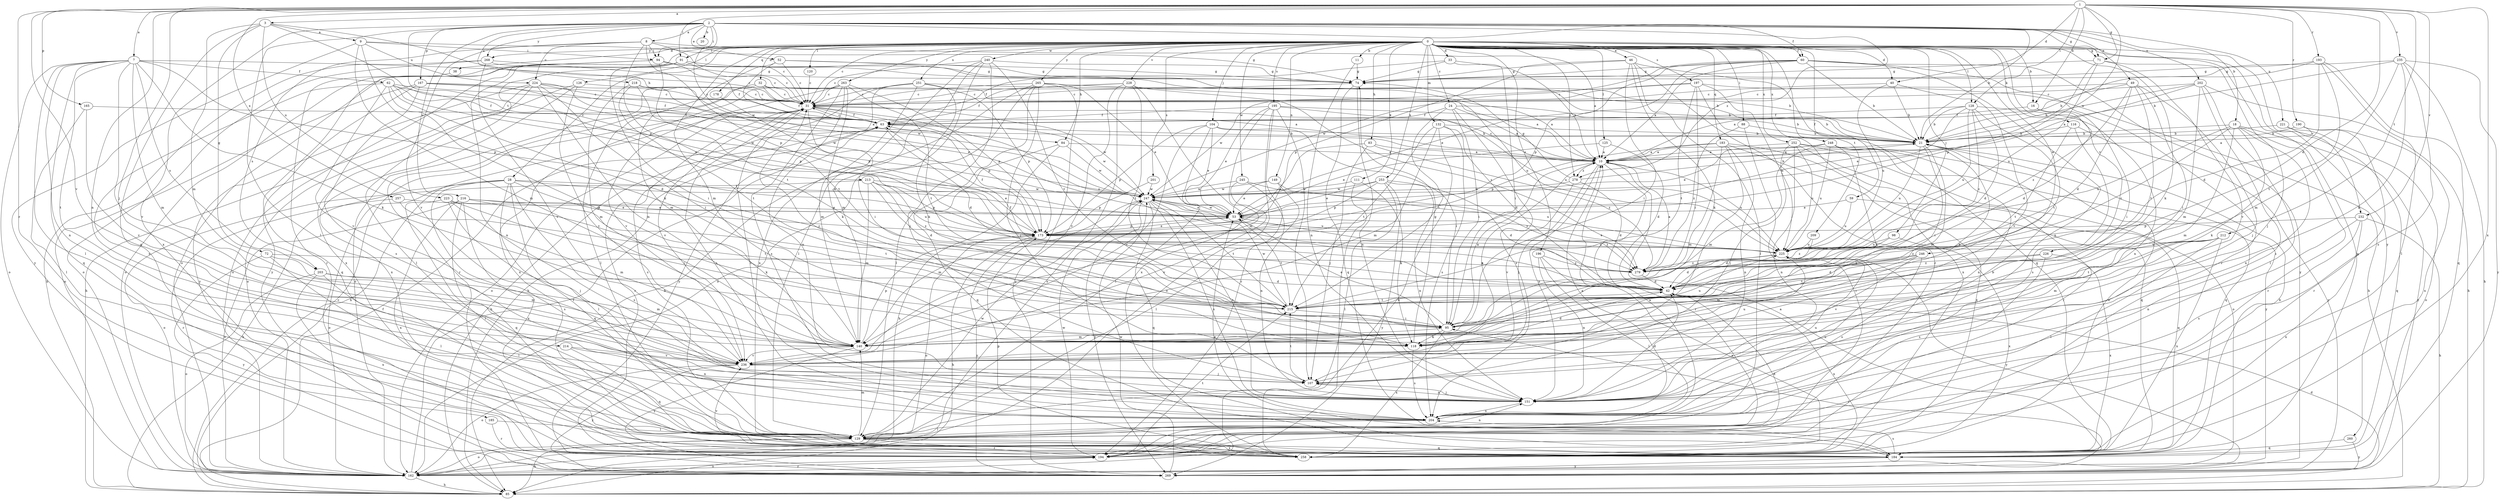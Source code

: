 strict digraph  {
0;
1;
2;
3;
7;
8;
9;
10;
11;
16;
18;
20;
21;
24;
28;
31;
32;
33;
38;
40;
42;
46;
49;
52;
53;
59;
60;
62;
63;
71;
72;
74;
83;
84;
85;
88;
91;
94;
95;
98;
104;
107;
111;
116;
118;
120;
125;
126;
128;
129;
132;
140;
149;
151;
162;
165;
167;
173;
178;
183;
184;
185;
190;
193;
194;
195;
196;
197;
201;
202;
203;
204;
209;
212;
213;
214;
215;
216;
218;
221;
223;
224;
225;
226;
228;
232;
235;
236;
240;
245;
246;
247;
248;
251;
252;
253;
257;
258;
260;
263;
265;
268;
269;
278;
279;
0 -> 11  [label=b];
0 -> 16  [label=b];
0 -> 24  [label=c];
0 -> 28  [label=c];
0 -> 31  [label=c];
0 -> 32  [label=d];
0 -> 33  [label=d];
0 -> 38  [label=d];
0 -> 40  [label=d];
0 -> 46  [label=e];
0 -> 59  [label=f];
0 -> 60  [label=f];
0 -> 71  [label=g];
0 -> 83  [label=h];
0 -> 84  [label=h];
0 -> 88  [label=i];
0 -> 91  [label=i];
0 -> 98  [label=j];
0 -> 104  [label=j];
0 -> 111  [label=k];
0 -> 116  [label=k];
0 -> 118  [label=k];
0 -> 120  [label=l];
0 -> 125  [label=l];
0 -> 126  [label=l];
0 -> 128  [label=l];
0 -> 132  [label=m];
0 -> 140  [label=m];
0 -> 149  [label=n];
0 -> 162  [label=o];
0 -> 178  [label=q];
0 -> 183  [label=q];
0 -> 184  [label=q];
0 -> 195  [label=s];
0 -> 196  [label=s];
0 -> 197  [label=s];
0 -> 201  [label=s];
0 -> 209  [label=t];
0 -> 226  [label=v];
0 -> 228  [label=v];
0 -> 232  [label=v];
0 -> 240  [label=w];
0 -> 245  [label=w];
0 -> 246  [label=w];
0 -> 248  [label=x];
0 -> 251  [label=x];
0 -> 252  [label=x];
0 -> 253  [label=x];
0 -> 260  [label=y];
0 -> 263  [label=y];
0 -> 265  [label=y];
0 -> 268  [label=y];
0 -> 278  [label=z];
1 -> 3  [label=a];
1 -> 7  [label=a];
1 -> 16  [label=b];
1 -> 40  [label=d];
1 -> 42  [label=d];
1 -> 71  [label=g];
1 -> 91  [label=i];
1 -> 107  [label=j];
1 -> 128  [label=l];
1 -> 151  [label=n];
1 -> 165  [label=p];
1 -> 185  [label=r];
1 -> 190  [label=r];
1 -> 193  [label=r];
1 -> 212  [label=t];
1 -> 232  [label=v];
1 -> 235  [label=v];
1 -> 236  [label=v];
1 -> 247  [label=w];
1 -> 257  [label=x];
1 -> 258  [label=x];
2 -> 8  [label=a];
2 -> 18  [label=b];
2 -> 20  [label=b];
2 -> 21  [label=b];
2 -> 49  [label=e];
2 -> 52  [label=e];
2 -> 60  [label=f];
2 -> 71  [label=g];
2 -> 94  [label=i];
2 -> 129  [label=l];
2 -> 167  [label=p];
2 -> 173  [label=p];
2 -> 202  [label=s];
2 -> 216  [label=u];
2 -> 218  [label=u];
2 -> 221  [label=u];
2 -> 247  [label=w];
2 -> 258  [label=x];
2 -> 268  [label=y];
2 -> 278  [label=z];
3 -> 9  [label=a];
3 -> 72  [label=g];
3 -> 84  [label=h];
3 -> 140  [label=m];
3 -> 184  [label=q];
3 -> 213  [label=t];
3 -> 223  [label=u];
7 -> 31  [label=c];
7 -> 62  [label=f];
7 -> 118  [label=k];
7 -> 129  [label=l];
7 -> 140  [label=m];
7 -> 151  [label=n];
7 -> 162  [label=o];
7 -> 173  [label=p];
7 -> 184  [label=q];
7 -> 203  [label=s];
7 -> 214  [label=t];
7 -> 236  [label=v];
8 -> 10  [label=a];
8 -> 31  [label=c];
8 -> 94  [label=i];
8 -> 173  [label=p];
8 -> 203  [label=s];
8 -> 215  [label=t];
8 -> 224  [label=u];
8 -> 236  [label=v];
9 -> 74  [label=g];
9 -> 94  [label=i];
9 -> 118  [label=k];
9 -> 140  [label=m];
9 -> 224  [label=u];
9 -> 269  [label=y];
10 -> 31  [label=c];
10 -> 107  [label=j];
10 -> 151  [label=n];
10 -> 194  [label=r];
10 -> 225  [label=u];
10 -> 278  [label=z];
11 -> 74  [label=g];
11 -> 151  [label=n];
16 -> 42  [label=d];
16 -> 63  [label=f];
16 -> 95  [label=i];
18 -> 21  [label=b];
18 -> 118  [label=k];
18 -> 140  [label=m];
18 -> 151  [label=n];
18 -> 194  [label=r];
18 -> 225  [label=u];
18 -> 269  [label=y];
18 -> 279  [label=z];
21 -> 10  [label=a];
21 -> 95  [label=i];
21 -> 118  [label=k];
21 -> 140  [label=m];
21 -> 184  [label=q];
21 -> 225  [label=u];
24 -> 10  [label=a];
24 -> 21  [label=b];
24 -> 63  [label=f];
24 -> 95  [label=i];
24 -> 204  [label=s];
24 -> 215  [label=t];
28 -> 53  [label=e];
28 -> 85  [label=h];
28 -> 129  [label=l];
28 -> 162  [label=o];
28 -> 173  [label=p];
28 -> 184  [label=q];
28 -> 204  [label=s];
28 -> 247  [label=w];
28 -> 258  [label=x];
31 -> 63  [label=f];
31 -> 85  [label=h];
31 -> 95  [label=i];
31 -> 162  [label=o];
31 -> 173  [label=p];
31 -> 204  [label=s];
31 -> 236  [label=v];
31 -> 247  [label=w];
31 -> 279  [label=z];
32 -> 10  [label=a];
32 -> 21  [label=b];
32 -> 31  [label=c];
32 -> 63  [label=f];
32 -> 129  [label=l];
32 -> 162  [label=o];
33 -> 10  [label=a];
33 -> 63  [label=f];
33 -> 74  [label=g];
33 -> 95  [label=i];
38 -> 194  [label=r];
40 -> 21  [label=b];
40 -> 31  [label=c];
40 -> 225  [label=u];
40 -> 236  [label=v];
42 -> 63  [label=f];
42 -> 215  [label=t];
42 -> 258  [label=x];
46 -> 74  [label=g];
46 -> 95  [label=i];
46 -> 118  [label=k];
46 -> 129  [label=l];
46 -> 173  [label=p];
46 -> 184  [label=q];
46 -> 194  [label=r];
49 -> 10  [label=a];
49 -> 31  [label=c];
49 -> 42  [label=d];
49 -> 95  [label=i];
49 -> 107  [label=j];
49 -> 215  [label=t];
49 -> 279  [label=z];
52 -> 21  [label=b];
52 -> 31  [label=c];
52 -> 74  [label=g];
52 -> 140  [label=m];
52 -> 247  [label=w];
53 -> 173  [label=p];
53 -> 215  [label=t];
53 -> 247  [label=w];
53 -> 279  [label=z];
59 -> 53  [label=e];
59 -> 184  [label=q];
59 -> 225  [label=u];
60 -> 10  [label=a];
60 -> 21  [label=b];
60 -> 53  [label=e];
60 -> 74  [label=g];
60 -> 151  [label=n];
60 -> 173  [label=p];
60 -> 194  [label=r];
60 -> 247  [label=w];
60 -> 269  [label=y];
62 -> 31  [label=c];
62 -> 42  [label=d];
62 -> 53  [label=e];
62 -> 63  [label=f];
62 -> 95  [label=i];
62 -> 204  [label=s];
62 -> 236  [label=v];
62 -> 247  [label=w];
63 -> 21  [label=b];
63 -> 31  [label=c];
63 -> 42  [label=d];
63 -> 85  [label=h];
63 -> 194  [label=r];
63 -> 247  [label=w];
71 -> 74  [label=g];
71 -> 107  [label=j];
71 -> 173  [label=p];
71 -> 225  [label=u];
71 -> 236  [label=v];
72 -> 129  [label=l];
72 -> 140  [label=m];
72 -> 269  [label=y];
72 -> 279  [label=z];
74 -> 31  [label=c];
74 -> 151  [label=n];
74 -> 184  [label=q];
83 -> 10  [label=a];
83 -> 107  [label=j];
83 -> 173  [label=p];
83 -> 279  [label=z];
84 -> 10  [label=a];
84 -> 85  [label=h];
84 -> 184  [label=q];
84 -> 247  [label=w];
85 -> 31  [label=c];
85 -> 42  [label=d];
85 -> 63  [label=f];
88 -> 21  [label=b];
88 -> 194  [label=r];
88 -> 279  [label=z];
91 -> 31  [label=c];
91 -> 74  [label=g];
91 -> 95  [label=i];
91 -> 151  [label=n];
91 -> 162  [label=o];
91 -> 258  [label=x];
94 -> 21  [label=b];
94 -> 31  [label=c];
94 -> 74  [label=g];
94 -> 162  [label=o];
94 -> 215  [label=t];
94 -> 269  [label=y];
95 -> 10  [label=a];
95 -> 53  [label=e];
95 -> 118  [label=k];
95 -> 140  [label=m];
95 -> 225  [label=u];
95 -> 258  [label=x];
98 -> 225  [label=u];
98 -> 258  [label=x];
98 -> 279  [label=z];
104 -> 21  [label=b];
104 -> 53  [label=e];
104 -> 95  [label=i];
104 -> 129  [label=l];
104 -> 173  [label=p];
104 -> 236  [label=v];
107 -> 151  [label=n];
107 -> 215  [label=t];
111 -> 118  [label=k];
111 -> 247  [label=w];
111 -> 258  [label=x];
116 -> 21  [label=b];
116 -> 204  [label=s];
116 -> 215  [label=t];
116 -> 269  [label=y];
118 -> 31  [label=c];
118 -> 42  [label=d];
118 -> 74  [label=g];
118 -> 204  [label=s];
120 -> 31  [label=c];
125 -> 10  [label=a];
125 -> 42  [label=d];
125 -> 53  [label=e];
126 -> 31  [label=c];
126 -> 162  [label=o];
126 -> 236  [label=v];
126 -> 258  [label=x];
128 -> 21  [label=b];
128 -> 42  [label=d];
128 -> 53  [label=e];
128 -> 63  [label=f];
128 -> 151  [label=n];
128 -> 215  [label=t];
128 -> 225  [label=u];
128 -> 279  [label=z];
129 -> 10  [label=a];
129 -> 31  [label=c];
129 -> 85  [label=h];
129 -> 140  [label=m];
129 -> 151  [label=n];
129 -> 162  [label=o];
129 -> 184  [label=q];
129 -> 194  [label=r];
129 -> 247  [label=w];
129 -> 258  [label=x];
132 -> 21  [label=b];
132 -> 42  [label=d];
132 -> 140  [label=m];
132 -> 162  [label=o];
132 -> 204  [label=s];
132 -> 215  [label=t];
140 -> 173  [label=p];
140 -> 236  [label=v];
140 -> 269  [label=y];
149 -> 42  [label=d];
149 -> 53  [label=e];
149 -> 129  [label=l];
149 -> 247  [label=w];
151 -> 21  [label=b];
151 -> 42  [label=d];
151 -> 107  [label=j];
151 -> 204  [label=s];
151 -> 225  [label=u];
162 -> 63  [label=f];
162 -> 85  [label=h];
162 -> 95  [label=i];
162 -> 194  [label=r];
165 -> 63  [label=f];
165 -> 129  [label=l];
165 -> 236  [label=v];
167 -> 31  [label=c];
167 -> 63  [label=f];
167 -> 162  [label=o];
167 -> 184  [label=q];
167 -> 204  [label=s];
167 -> 247  [label=w];
173 -> 53  [label=e];
173 -> 63  [label=f];
173 -> 85  [label=h];
173 -> 162  [label=o];
173 -> 225  [label=u];
173 -> 269  [label=y];
178 -> 173  [label=p];
183 -> 10  [label=a];
183 -> 107  [label=j];
183 -> 140  [label=m];
183 -> 151  [label=n];
183 -> 173  [label=p];
183 -> 184  [label=q];
183 -> 258  [label=x];
184 -> 10  [label=a];
184 -> 21  [label=b];
184 -> 53  [label=e];
184 -> 204  [label=s];
184 -> 269  [label=y];
185 -> 129  [label=l];
185 -> 194  [label=r];
190 -> 10  [label=a];
190 -> 21  [label=b];
190 -> 194  [label=r];
190 -> 258  [label=x];
193 -> 21  [label=b];
193 -> 42  [label=d];
193 -> 74  [label=g];
193 -> 129  [label=l];
193 -> 184  [label=q];
193 -> 215  [label=t];
194 -> 42  [label=d];
194 -> 162  [label=o];
194 -> 215  [label=t];
194 -> 236  [label=v];
194 -> 247  [label=w];
195 -> 21  [label=b];
195 -> 53  [label=e];
195 -> 63  [label=f];
195 -> 107  [label=j];
195 -> 140  [label=m];
195 -> 162  [label=o];
195 -> 194  [label=r];
195 -> 225  [label=u];
196 -> 129  [label=l];
196 -> 151  [label=n];
196 -> 258  [label=x];
196 -> 279  [label=z];
197 -> 31  [label=c];
197 -> 85  [label=h];
197 -> 95  [label=i];
197 -> 215  [label=t];
197 -> 225  [label=u];
197 -> 247  [label=w];
197 -> 258  [label=x];
201 -> 173  [label=p];
201 -> 247  [label=w];
202 -> 10  [label=a];
202 -> 21  [label=b];
202 -> 31  [label=c];
202 -> 85  [label=h];
202 -> 129  [label=l];
202 -> 140  [label=m];
202 -> 204  [label=s];
203 -> 42  [label=d];
203 -> 129  [label=l];
203 -> 140  [label=m];
203 -> 162  [label=o];
203 -> 258  [label=x];
204 -> 10  [label=a];
204 -> 31  [label=c];
204 -> 129  [label=l];
204 -> 225  [label=u];
209 -> 42  [label=d];
209 -> 225  [label=u];
212 -> 129  [label=l];
212 -> 140  [label=m];
212 -> 215  [label=t];
212 -> 225  [label=u];
212 -> 258  [label=x];
212 -> 279  [label=z];
213 -> 42  [label=d];
213 -> 140  [label=m];
213 -> 162  [label=o];
213 -> 173  [label=p];
213 -> 225  [label=u];
213 -> 247  [label=w];
213 -> 279  [label=z];
214 -> 151  [label=n];
214 -> 184  [label=q];
214 -> 236  [label=v];
215 -> 95  [label=i];
215 -> 247  [label=w];
216 -> 53  [label=e];
216 -> 118  [label=k];
216 -> 162  [label=o];
216 -> 184  [label=q];
216 -> 204  [label=s];
216 -> 215  [label=t];
216 -> 258  [label=x];
218 -> 10  [label=a];
218 -> 31  [label=c];
218 -> 140  [label=m];
218 -> 173  [label=p];
218 -> 215  [label=t];
221 -> 21  [label=b];
221 -> 162  [label=o];
221 -> 184  [label=q];
223 -> 53  [label=e];
223 -> 95  [label=i];
223 -> 107  [label=j];
223 -> 129  [label=l];
223 -> 140  [label=m];
224 -> 10  [label=a];
224 -> 31  [label=c];
224 -> 53  [label=e];
224 -> 85  [label=h];
224 -> 95  [label=i];
224 -> 129  [label=l];
224 -> 140  [label=m];
224 -> 269  [label=y];
225 -> 42  [label=d];
225 -> 53  [label=e];
225 -> 269  [label=y];
225 -> 279  [label=z];
226 -> 204  [label=s];
226 -> 215  [label=t];
226 -> 258  [label=x];
226 -> 279  [label=z];
228 -> 31  [label=c];
228 -> 63  [label=f];
228 -> 162  [label=o];
228 -> 215  [label=t];
228 -> 236  [label=v];
228 -> 258  [label=x];
228 -> 279  [label=z];
232 -> 85  [label=h];
232 -> 151  [label=n];
232 -> 173  [label=p];
232 -> 204  [label=s];
232 -> 258  [label=x];
235 -> 21  [label=b];
235 -> 74  [label=g];
235 -> 85  [label=h];
235 -> 118  [label=k];
235 -> 140  [label=m];
235 -> 204  [label=s];
235 -> 269  [label=y];
236 -> 10  [label=a];
236 -> 107  [label=j];
236 -> 162  [label=o];
236 -> 225  [label=u];
236 -> 269  [label=y];
240 -> 31  [label=c];
240 -> 74  [label=g];
240 -> 107  [label=j];
240 -> 129  [label=l];
240 -> 140  [label=m];
240 -> 215  [label=t];
240 -> 258  [label=x];
245 -> 151  [label=n];
245 -> 225  [label=u];
245 -> 236  [label=v];
245 -> 247  [label=w];
246 -> 42  [label=d];
246 -> 140  [label=m];
246 -> 204  [label=s];
246 -> 236  [label=v];
246 -> 279  [label=z];
247 -> 53  [label=e];
247 -> 140  [label=m];
247 -> 151  [label=n];
247 -> 184  [label=q];
247 -> 204  [label=s];
247 -> 215  [label=t];
247 -> 225  [label=u];
247 -> 269  [label=y];
248 -> 10  [label=a];
248 -> 53  [label=e];
248 -> 118  [label=k];
248 -> 140  [label=m];
248 -> 151  [label=n];
248 -> 225  [label=u];
248 -> 258  [label=x];
251 -> 10  [label=a];
251 -> 31  [label=c];
251 -> 85  [label=h];
251 -> 118  [label=k];
251 -> 140  [label=m];
251 -> 173  [label=p];
251 -> 269  [label=y];
252 -> 10  [label=a];
252 -> 107  [label=j];
252 -> 151  [label=n];
252 -> 162  [label=o];
252 -> 194  [label=r];
252 -> 225  [label=u];
252 -> 269  [label=y];
253 -> 53  [label=e];
253 -> 129  [label=l];
253 -> 151  [label=n];
253 -> 173  [label=p];
253 -> 247  [label=w];
253 -> 269  [label=y];
253 -> 279  [label=z];
257 -> 53  [label=e];
257 -> 194  [label=r];
257 -> 215  [label=t];
258 -> 173  [label=p];
260 -> 184  [label=q];
260 -> 269  [label=y];
263 -> 31  [label=c];
263 -> 118  [label=k];
263 -> 151  [label=n];
263 -> 173  [label=p];
263 -> 194  [label=r];
263 -> 204  [label=s];
263 -> 215  [label=t];
263 -> 236  [label=v];
263 -> 258  [label=x];
265 -> 31  [label=c];
265 -> 53  [label=e];
265 -> 85  [label=h];
265 -> 107  [label=j];
265 -> 129  [label=l];
265 -> 162  [label=o];
265 -> 225  [label=u];
265 -> 269  [label=y];
268 -> 63  [label=f];
268 -> 74  [label=g];
268 -> 85  [label=h];
268 -> 162  [label=o];
268 -> 236  [label=v];
269 -> 247  [label=w];
278 -> 21  [label=b];
278 -> 42  [label=d];
278 -> 74  [label=g];
278 -> 236  [label=v];
278 -> 247  [label=w];
279 -> 10  [label=a];
279 -> 42  [label=d];
}
